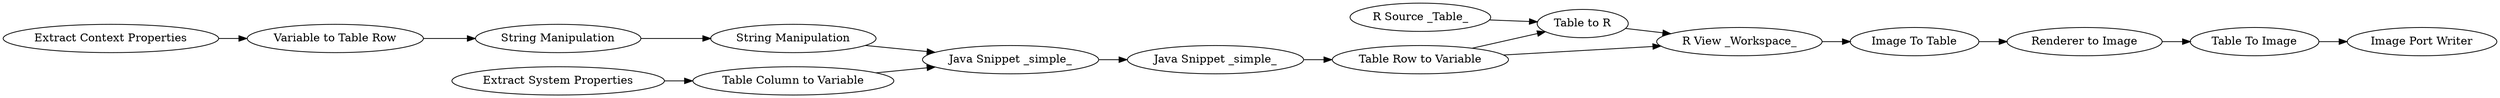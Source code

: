 digraph {
	255 -> 256
	1 -> 17
	17 -> 15
	258 -> 5
	259 -> 15
	6 -> 9
	257 -> 254
	15 -> 255
	7 -> 260
	9 -> 18
	3 -> 258
	260 -> 9
	5 -> 6
	259 -> 17
	256 -> 257
	18 -> 259
	5 [label="String Manipulation"]
	260 [label="Table Column to Variable"]
	256 [label="Renderer to Image"]
	1 [label="R Source _Table_"]
	7 [label="Extract System Properties"]
	258 [label="Variable to Table Row"]
	9 [label="Java Snippet _simple_"]
	255 [label="Image To Table"]
	18 [label="Java Snippet _simple_"]
	6 [label="String Manipulation"]
	15 [label="R View _Workspace_"]
	17 [label="Table to R"]
	257 [label="Table To Image"]
	3 [label="Extract Context Properties"]
	259 [label="Table Row to Variable"]
	254 [label="Image Port Writer"]
	rankdir=LR
}
